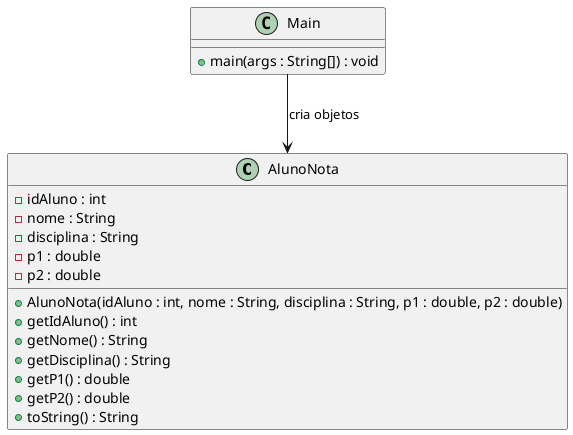 

@startuml
' Classe que representa o registro do aluno
class AlunoNota {
    - idAluno : int
    - nome : String
    - disciplina : String
    - p1 : double
    - p2 : double

    + AlunoNota(idAluno : int, nome : String, disciplina : String, p1 : double, p2 : double)
    + getIdAluno() : int
    + getNome() : String
    + getDisciplina() : String
    + getP1() : double
    + getP2() : double
    + toString() : String
}

' Classe principal que lê o arquivo e processa os alunos
class Main {
    + main(args : String[]) : void
}

' Relacionamento: Main usa AlunoNota
Main --> AlunoNota : cria objetos

@enduml
